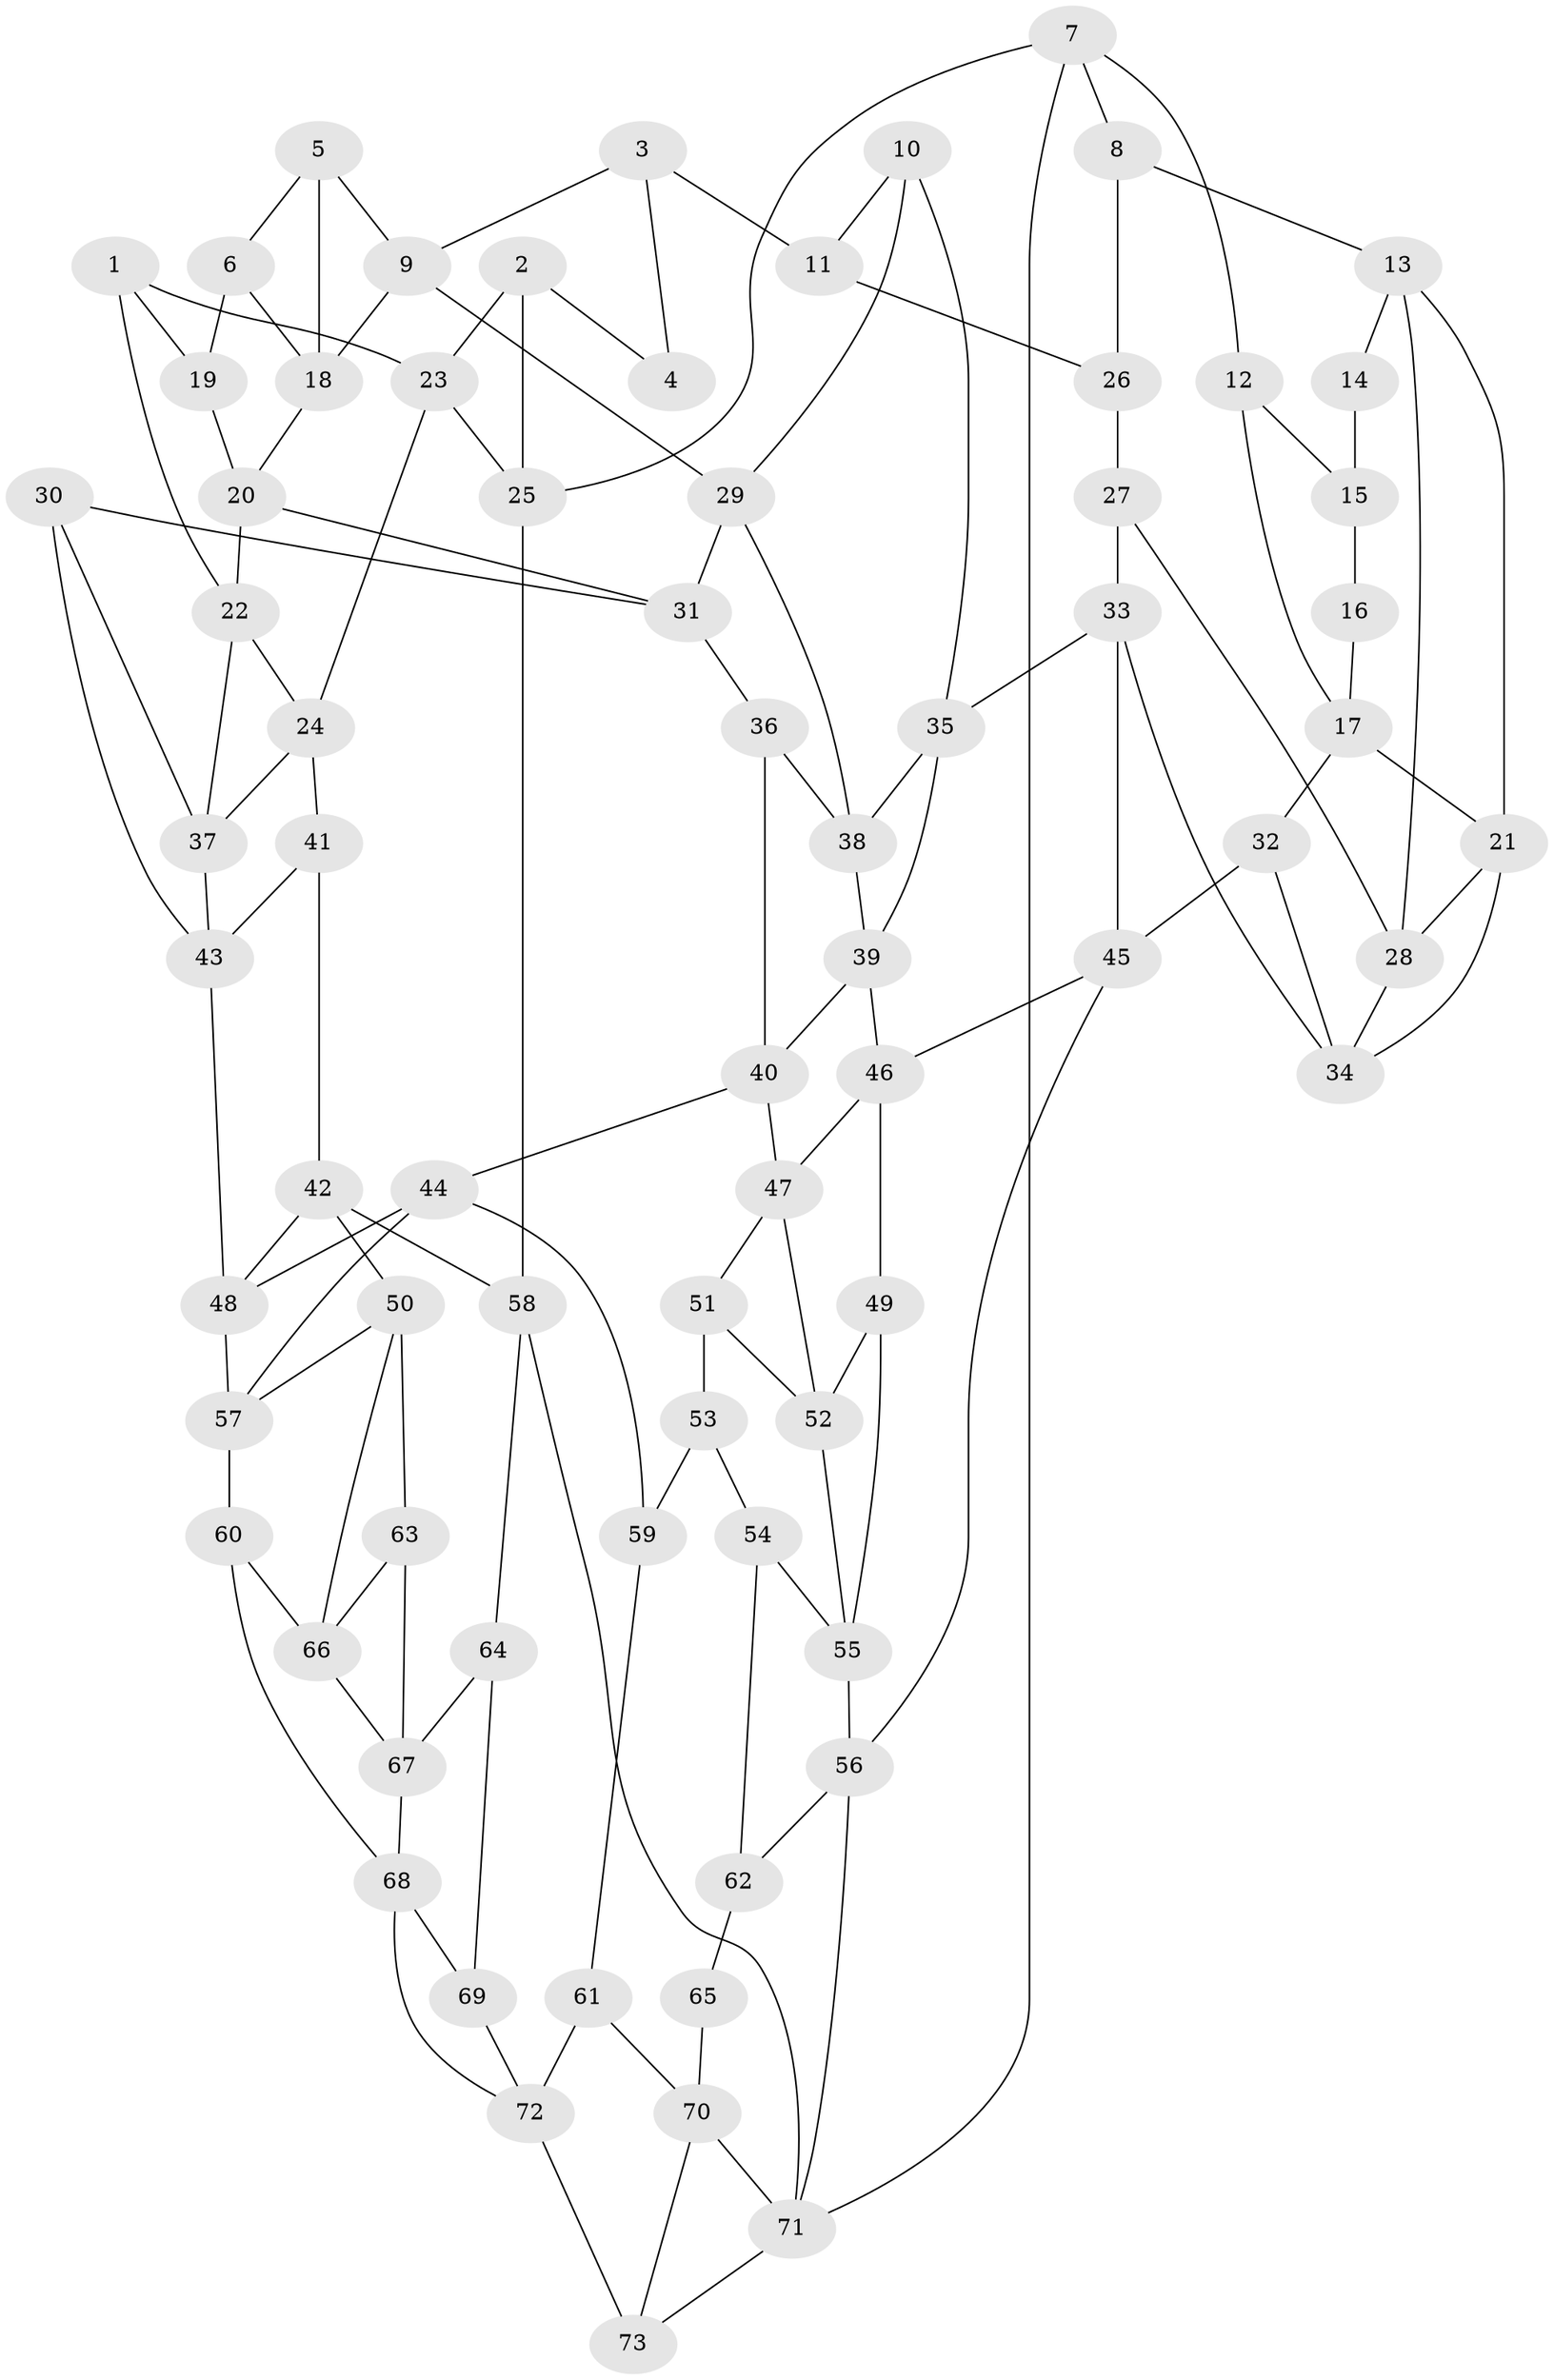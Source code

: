 // original degree distribution, {3: 0.0136986301369863, 4: 0.2328767123287671, 5: 0.5342465753424658, 6: 0.2191780821917808}
// Generated by graph-tools (version 1.1) at 2025/03/03/09/25 03:03:28]
// undirected, 73 vertices, 128 edges
graph export_dot {
graph [start="1"]
  node [color=gray90,style=filled];
  1;
  2;
  3;
  4;
  5;
  6;
  7;
  8;
  9;
  10;
  11;
  12;
  13;
  14;
  15;
  16;
  17;
  18;
  19;
  20;
  21;
  22;
  23;
  24;
  25;
  26;
  27;
  28;
  29;
  30;
  31;
  32;
  33;
  34;
  35;
  36;
  37;
  38;
  39;
  40;
  41;
  42;
  43;
  44;
  45;
  46;
  47;
  48;
  49;
  50;
  51;
  52;
  53;
  54;
  55;
  56;
  57;
  58;
  59;
  60;
  61;
  62;
  63;
  64;
  65;
  66;
  67;
  68;
  69;
  70;
  71;
  72;
  73;
  1 -- 19 [weight=1.0];
  1 -- 22 [weight=1.0];
  1 -- 23 [weight=1.0];
  2 -- 4 [weight=1.0];
  2 -- 23 [weight=1.0];
  2 -- 25 [weight=1.0];
  3 -- 4 [weight=1.0];
  3 -- 9 [weight=1.0];
  3 -- 11 [weight=1.0];
  5 -- 6 [weight=1.0];
  5 -- 9 [weight=1.0];
  5 -- 18 [weight=1.0];
  6 -- 18 [weight=1.0];
  6 -- 19 [weight=2.0];
  7 -- 8 [weight=1.0];
  7 -- 12 [weight=1.0];
  7 -- 25 [weight=1.0];
  7 -- 71 [weight=1.0];
  8 -- 13 [weight=1.0];
  8 -- 26 [weight=1.0];
  9 -- 18 [weight=1.0];
  9 -- 29 [weight=1.0];
  10 -- 11 [weight=1.0];
  10 -- 29 [weight=1.0];
  10 -- 35 [weight=1.0];
  11 -- 26 [weight=2.0];
  12 -- 15 [weight=1.0];
  12 -- 17 [weight=1.0];
  13 -- 14 [weight=1.0];
  13 -- 21 [weight=1.0];
  13 -- 28 [weight=1.0];
  14 -- 15 [weight=2.0];
  15 -- 16 [weight=2.0];
  16 -- 17 [weight=1.0];
  17 -- 21 [weight=1.0];
  17 -- 32 [weight=1.0];
  18 -- 20 [weight=1.0];
  19 -- 20 [weight=1.0];
  20 -- 22 [weight=1.0];
  20 -- 31 [weight=1.0];
  21 -- 28 [weight=1.0];
  21 -- 34 [weight=1.0];
  22 -- 24 [weight=1.0];
  22 -- 37 [weight=1.0];
  23 -- 24 [weight=1.0];
  23 -- 25 [weight=1.0];
  24 -- 37 [weight=1.0];
  24 -- 41 [weight=1.0];
  25 -- 58 [weight=2.0];
  26 -- 27 [weight=1.0];
  27 -- 28 [weight=1.0];
  27 -- 33 [weight=1.0];
  28 -- 34 [weight=1.0];
  29 -- 31 [weight=1.0];
  29 -- 38 [weight=1.0];
  30 -- 31 [weight=1.0];
  30 -- 37 [weight=1.0];
  30 -- 43 [weight=1.0];
  31 -- 36 [weight=1.0];
  32 -- 34 [weight=1.0];
  32 -- 45 [weight=1.0];
  33 -- 34 [weight=1.0];
  33 -- 35 [weight=1.0];
  33 -- 45 [weight=1.0];
  35 -- 38 [weight=1.0];
  35 -- 39 [weight=1.0];
  36 -- 38 [weight=1.0];
  36 -- 40 [weight=1.0];
  37 -- 43 [weight=1.0];
  38 -- 39 [weight=1.0];
  39 -- 40 [weight=1.0];
  39 -- 46 [weight=1.0];
  40 -- 44 [weight=1.0];
  40 -- 47 [weight=1.0];
  41 -- 42 [weight=1.0];
  41 -- 43 [weight=1.0];
  42 -- 48 [weight=1.0];
  42 -- 50 [weight=1.0];
  42 -- 58 [weight=1.0];
  43 -- 48 [weight=1.0];
  44 -- 48 [weight=1.0];
  44 -- 57 [weight=1.0];
  44 -- 59 [weight=1.0];
  45 -- 46 [weight=1.0];
  45 -- 56 [weight=1.0];
  46 -- 47 [weight=1.0];
  46 -- 49 [weight=1.0];
  47 -- 51 [weight=1.0];
  47 -- 52 [weight=1.0];
  48 -- 57 [weight=1.0];
  49 -- 52 [weight=1.0];
  49 -- 55 [weight=1.0];
  50 -- 57 [weight=1.0];
  50 -- 63 [weight=1.0];
  50 -- 66 [weight=1.0];
  51 -- 52 [weight=1.0];
  51 -- 53 [weight=1.0];
  52 -- 55 [weight=1.0];
  53 -- 54 [weight=1.0];
  53 -- 59 [weight=2.0];
  54 -- 55 [weight=1.0];
  54 -- 62 [weight=1.0];
  55 -- 56 [weight=1.0];
  56 -- 62 [weight=1.0];
  56 -- 71 [weight=1.0];
  57 -- 60 [weight=1.0];
  58 -- 64 [weight=1.0];
  58 -- 71 [weight=1.0];
  59 -- 61 [weight=1.0];
  60 -- 66 [weight=1.0];
  60 -- 68 [weight=1.0];
  61 -- 70 [weight=1.0];
  61 -- 72 [weight=1.0];
  62 -- 65 [weight=2.0];
  63 -- 66 [weight=1.0];
  63 -- 67 [weight=1.0];
  64 -- 67 [weight=1.0];
  64 -- 69 [weight=1.0];
  65 -- 70 [weight=1.0];
  66 -- 67 [weight=1.0];
  67 -- 68 [weight=1.0];
  68 -- 69 [weight=1.0];
  68 -- 72 [weight=1.0];
  69 -- 72 [weight=2.0];
  70 -- 71 [weight=1.0];
  70 -- 73 [weight=1.0];
  71 -- 73 [weight=1.0];
  72 -- 73 [weight=2.0];
}
